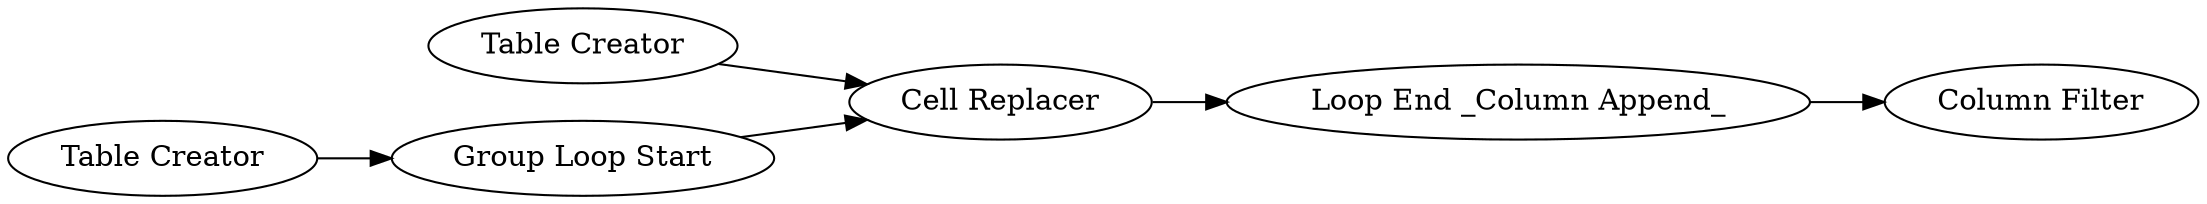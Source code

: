 digraph {
	8 -> 10
	11 -> 12
	9 -> 10
	10 -> 11
	7 -> 9
	7 [label="Table Creator"]
	9 [label="Group Loop Start"]
	11 [label="Loop End _Column Append_"]
	8 [label="Table Creator"]
	12 [label="Column Filter"]
	10 [label="Cell Replacer"]
	rankdir=LR
}
